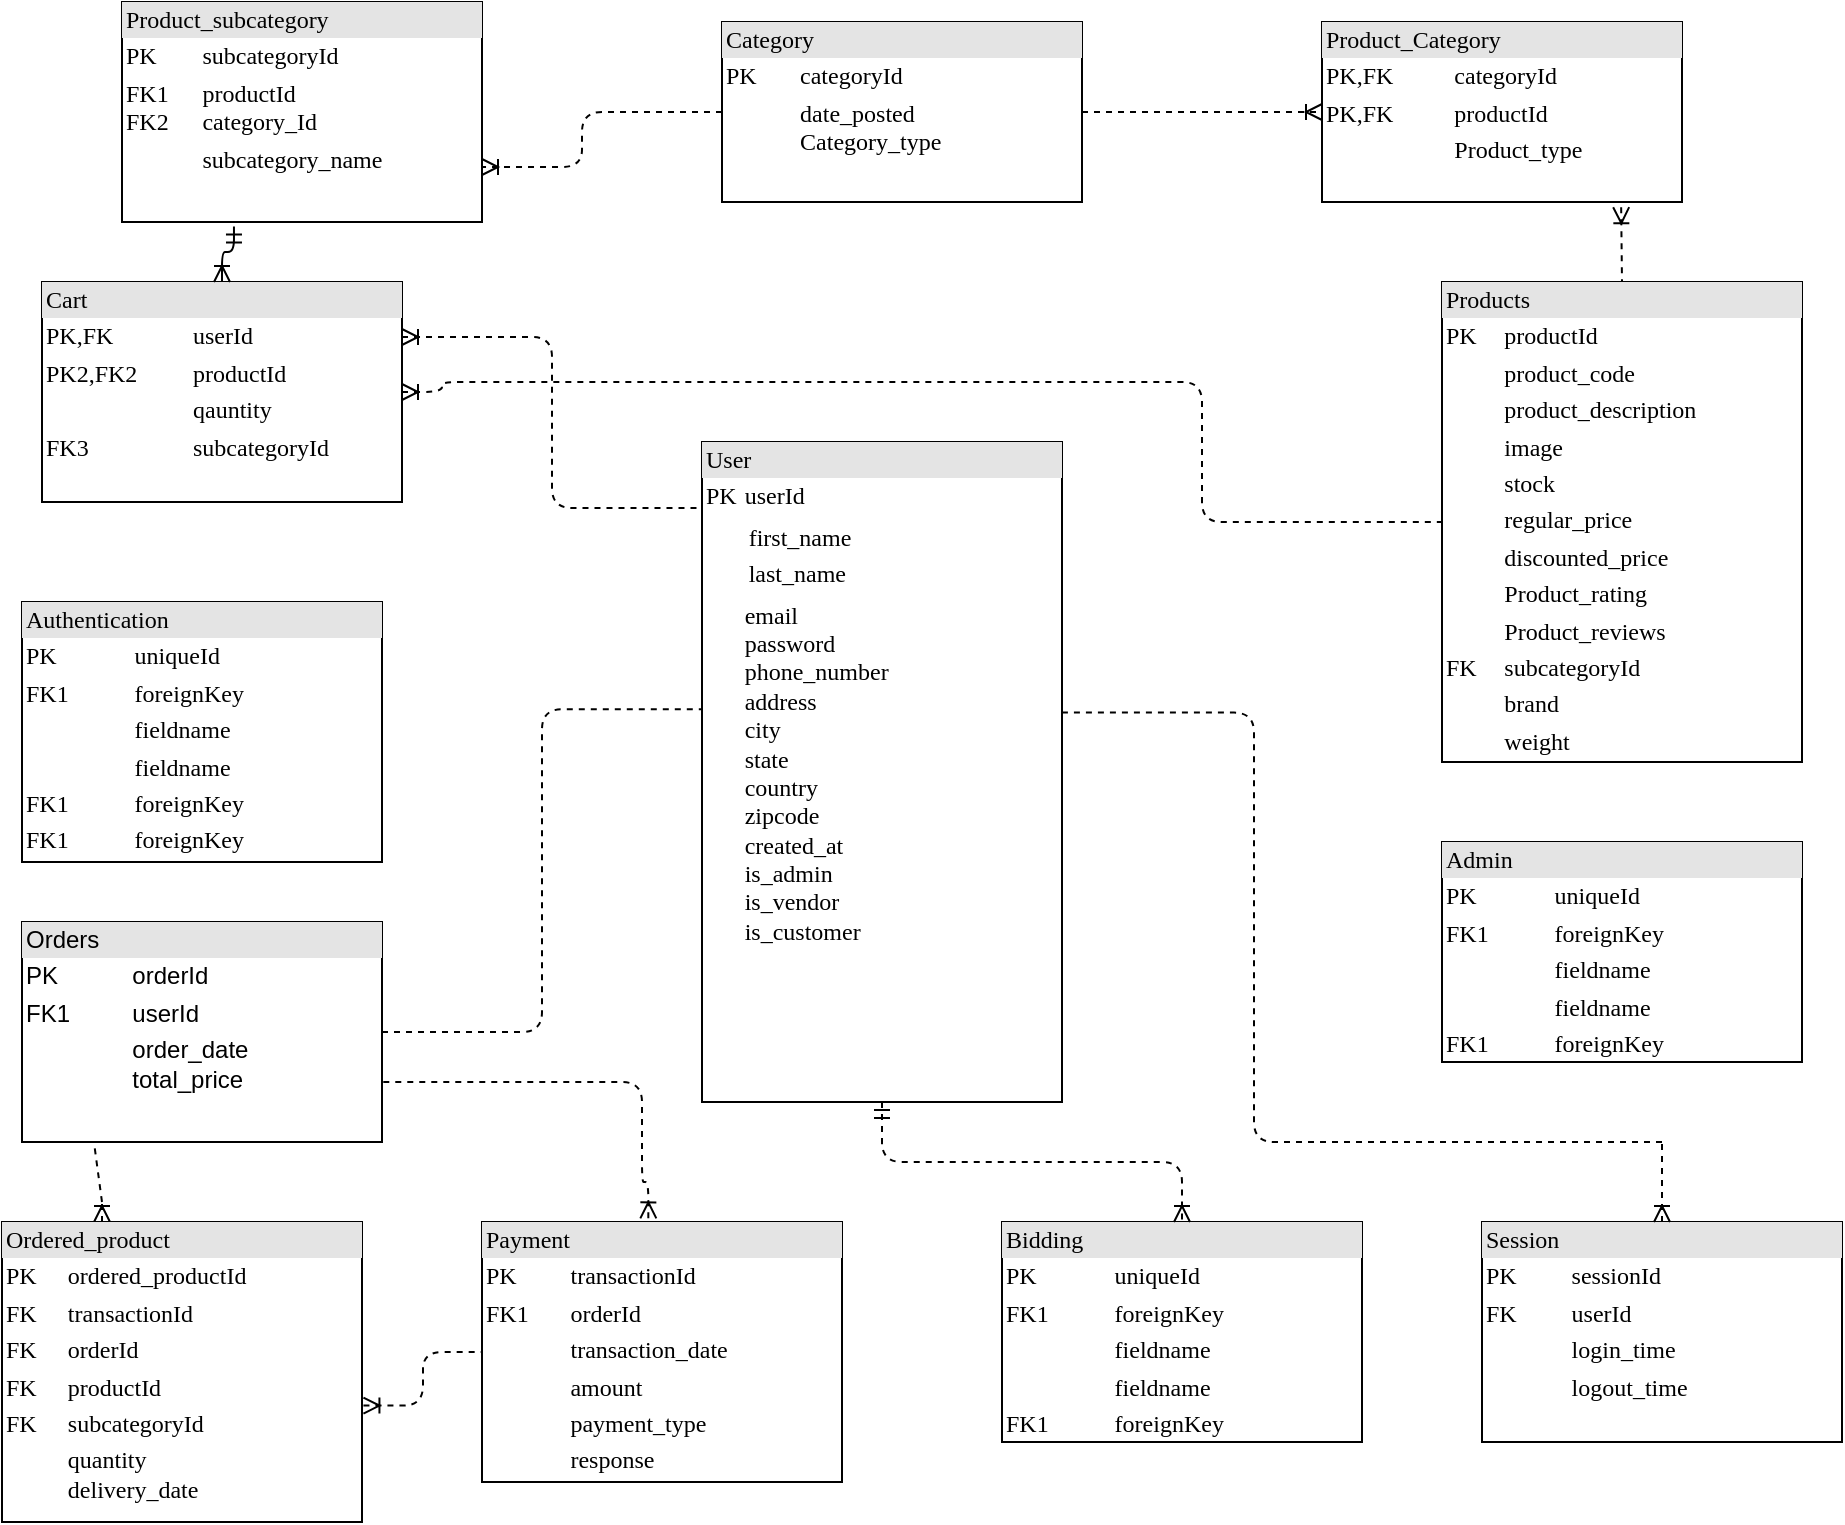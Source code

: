 <mxfile version="20.3.7" type="device"><diagram name="Page-1" id="2ca16b54-16f6-2749-3443-fa8db7711227"><mxGraphModel dx="1038" dy="571" grid="1" gridSize="10" guides="1" tooltips="1" connect="1" arrows="1" fold="1" page="1" pageScale="1" pageWidth="1100" pageHeight="850" background="none" math="0" shadow="0"><root><mxCell id="0"/><mxCell id="1" parent="0"/><mxCell id="2ed32ef02a7f4228-1" value="&lt;div style=&quot;box-sizing:border-box;width:100%;background:#e4e4e4;padding:2px;&quot;&gt;Product_subcategory&lt;/div&gt;&lt;table style=&quot;width:100%;font-size:1em;&quot; cellpadding=&quot;2&quot; cellspacing=&quot;0&quot;&gt;&lt;tbody&gt;&lt;tr&gt;&lt;td&gt;PK&lt;/td&gt;&lt;td&gt;subcategoryId&lt;/td&gt;&lt;/tr&gt;&lt;tr&gt;&lt;td&gt;FK1&lt;br&gt;FK2&lt;/td&gt;&lt;td&gt;productId&lt;br&gt;category_Id&lt;/td&gt;&lt;/tr&gt;&lt;tr&gt;&lt;td&gt;&lt;/td&gt;&lt;td&gt;subcategory_name&lt;br&gt;&lt;br&gt;&lt;br&gt;&lt;/td&gt;&lt;/tr&gt;&lt;/tbody&gt;&lt;/table&gt;" style="verticalAlign=top;align=left;overflow=fill;html=1;rounded=0;shadow=0;comic=0;labelBackgroundColor=none;strokeWidth=1;fontFamily=Verdana;fontSize=12" parent="1" vertex="1"><mxGeometry x="170" y="70" width="180" height="110" as="geometry"/></mxCell><mxCell id="2ed32ef02a7f4228-19" style="edgeStyle=orthogonalEdgeStyle;html=1;dashed=1;labelBackgroundColor=none;startArrow=ERoneToMany;endArrow=none;fontFamily=Verdana;fontSize=12;align=left;entryX=0;entryY=0.5;exitX=1;exitY=0.5;exitDx=0;exitDy=0;startFill=0;endFill=0;" parent="1" source="2ed32ef02a7f4228-4" target="2ed32ef02a7f4228-10" edge="1"><mxGeometry relative="1" as="geometry"><Array as="points"><mxPoint x="330" y="265"/><mxPoint x="330" y="260"/><mxPoint x="710" y="260"/><mxPoint x="710" y="330"/></Array><mxPoint x="690" y="280" as="sourcePoint"/></mxGeometry></mxCell><mxCell id="2ed32ef02a7f4228-2" value="&lt;div style=&quot;box-sizing: border-box ; width: 100% ; background: #e4e4e4 ; padding: 2px&quot;&gt;Authentication&lt;/div&gt;&lt;table style=&quot;width: 100% ; font-size: 1em&quot; cellpadding=&quot;2&quot; cellspacing=&quot;0&quot;&gt;&lt;tbody&gt;&lt;tr&gt;&lt;td&gt;PK&lt;/td&gt;&lt;td&gt;uniqueId&lt;/td&gt;&lt;/tr&gt;&lt;tr&gt;&lt;td&gt;FK1&lt;/td&gt;&lt;td&gt;foreignKey&lt;/td&gt;&lt;/tr&gt;&lt;tr&gt;&lt;td&gt;&lt;/td&gt;&lt;td&gt;fieldname&lt;/td&gt;&lt;/tr&gt;&lt;tr&gt;&lt;td&gt;&lt;br&gt;&lt;/td&gt;&lt;td&gt;fieldname&lt;br&gt;&lt;/td&gt;&lt;/tr&gt;&lt;tr&gt;&lt;td&gt;FK1&lt;br&gt;&lt;/td&gt;&lt;td&gt;foreignKey&lt;br&gt;&lt;/td&gt;&lt;/tr&gt;&lt;tr&gt;&lt;td&gt;FK1&lt;br&gt;&lt;/td&gt;&lt;td&gt;foreignKey&lt;br&gt;&lt;/td&gt;&lt;/tr&gt;&lt;/tbody&gt;&lt;/table&gt;" style="verticalAlign=top;align=left;overflow=fill;html=1;rounded=0;shadow=0;comic=0;labelBackgroundColor=none;strokeWidth=1;fontFamily=Verdana;fontSize=12" parent="1" vertex="1"><mxGeometry x="120" y="370" width="180" height="130" as="geometry"/></mxCell><mxCell id="rG3btilEOrzF3VJ_TLuU-17" style="edgeStyle=elbowEdgeStyle;rounded=1;orthogonalLoop=1;jettySize=auto;html=1;dashed=1;startArrow=ERoneToMany;startFill=0;endArrow=none;endFill=0;" edge="1" parent="1" source="2ed32ef02a7f4228-3"><mxGeometry relative="1" as="geometry"><mxPoint x="160" y="670" as="targetPoint"/></mxGeometry></mxCell><mxCell id="2ed32ef02a7f4228-3" value="&lt;div style=&quot;box-sizing: border-box ; width: 100% ; background: #e4e4e4 ; padding: 2px&quot;&gt;Ordered_product&lt;/div&gt;&lt;table style=&quot;width: 100% ; font-size: 1em&quot; cellpadding=&quot;2&quot; cellspacing=&quot;0&quot;&gt;&lt;tbody&gt;&lt;tr&gt;&lt;td&gt;PK&lt;/td&gt;&lt;td&gt;ordered_productId&lt;/td&gt;&lt;/tr&gt;&lt;tr&gt;&lt;td&gt;FK&lt;/td&gt;&lt;td&gt;transactionId&lt;/td&gt;&lt;/tr&gt;&lt;tr&gt;&lt;td&gt;FK&lt;/td&gt;&lt;td&gt;orderId&lt;/td&gt;&lt;/tr&gt;&lt;tr&gt;&lt;td&gt;FK&lt;/td&gt;&lt;td&gt;productId&lt;/td&gt;&lt;/tr&gt;&lt;tr&gt;&lt;td&gt;FK&lt;/td&gt;&lt;td&gt;subcategoryId&lt;br&gt;&lt;/td&gt;&lt;/tr&gt;&lt;tr&gt;&lt;td&gt;&lt;br&gt;&lt;br&gt;&lt;/td&gt;&lt;td&gt;quantity&lt;br&gt;delivery_date&lt;/td&gt;&lt;/tr&gt;&lt;/tbody&gt;&lt;/table&gt;" style="verticalAlign=top;align=left;overflow=fill;html=1;rounded=0;shadow=0;comic=0;labelBackgroundColor=none;strokeWidth=1;fontFamily=Verdana;fontSize=12" parent="1" vertex="1"><mxGeometry x="110" y="680" width="180" height="150" as="geometry"/></mxCell><mxCell id="2ed32ef02a7f4228-4" value="&lt;div style=&quot;box-sizing: border-box ; width: 100% ; background: #e4e4e4 ; padding: 2px&quot;&gt;Cart&lt;/div&gt;&lt;table style=&quot;width: 100% ; font-size: 1em&quot; cellpadding=&quot;2&quot; cellspacing=&quot;0&quot;&gt;&lt;tbody&gt;&lt;tr&gt;&lt;td&gt;PK,FK&lt;/td&gt;&lt;td&gt;userId&lt;/td&gt;&lt;/tr&gt;&lt;tr&gt;&lt;td&gt;PK2,FK2&lt;/td&gt;&lt;td&gt;productId&lt;/td&gt;&lt;/tr&gt;&lt;tr&gt;&lt;td&gt;&lt;/td&gt;&lt;td&gt;qauntity&lt;/td&gt;&lt;/tr&gt;&lt;tr&gt;&lt;td&gt;FK3&lt;/td&gt;&lt;td&gt;subcategoryId&lt;/td&gt;&lt;/tr&gt;&lt;/tbody&gt;&lt;/table&gt;" style="verticalAlign=top;align=left;overflow=fill;html=1;rounded=0;shadow=0;comic=0;labelBackgroundColor=none;strokeWidth=1;fontFamily=Verdana;fontSize=12" parent="1" vertex="1"><mxGeometry x="130" y="210" width="180" height="110" as="geometry"/></mxCell><mxCell id="2ed32ef02a7f4228-15" style="edgeStyle=orthogonalEdgeStyle;html=1;entryX=0.5;entryY=0;labelBackgroundColor=none;startArrow=ERmandOne;endArrow=ERoneToMany;fontFamily=Verdana;fontSize=12;align=left;exitX=0.311;exitY=1.02;exitDx=0;exitDy=0;exitPerimeter=0;" parent="1" source="2ed32ef02a7f4228-1" target="2ed32ef02a7f4228-4" edge="1"><mxGeometry relative="1" as="geometry"><mxPoint x="200" y="370" as="sourcePoint"/></mxGeometry></mxCell><mxCell id="2ed32ef02a7f4228-5" value="&lt;div style=&quot;box-sizing:border-box;width:100%;background:#e4e4e4;padding:2px;&quot;&gt;Product_Category&lt;/div&gt;&lt;table style=&quot;width:100%;font-size:1em;&quot; cellpadding=&quot;2&quot; cellspacing=&quot;0&quot;&gt;&lt;tbody&gt;&lt;tr&gt;&lt;td&gt;PK,FK&lt;/td&gt;&lt;td&gt;categoryId&lt;/td&gt;&lt;/tr&gt;&lt;tr&gt;&lt;td&gt;PK,FK&lt;/td&gt;&lt;td&gt;productId&lt;/td&gt;&lt;/tr&gt;&lt;tr&gt;&lt;td&gt;&lt;/td&gt;&lt;td&gt;Product_type&lt;/td&gt;&lt;/tr&gt;&lt;/tbody&gt;&lt;/table&gt;" style="verticalAlign=top;align=left;overflow=fill;html=1;rounded=0;shadow=0;comic=0;labelBackgroundColor=none;strokeWidth=1;fontFamily=Verdana;fontSize=12" parent="1" vertex="1"><mxGeometry x="770" y="80" width="180" height="90" as="geometry"/></mxCell><mxCell id="2ed32ef02a7f4228-6" value="&lt;div style=&quot;box-sizing: border-box ; width: 100% ; background: #e4e4e4 ; padding: 2px&quot;&gt;Session&lt;/div&gt;&lt;table style=&quot;width: 100% ; font-size: 1em&quot; cellpadding=&quot;2&quot; cellspacing=&quot;0&quot;&gt;&lt;tbody&gt;&lt;tr&gt;&lt;td&gt;PK&lt;/td&gt;&lt;td&gt;sessionId&lt;/td&gt;&lt;/tr&gt;&lt;tr&gt;&lt;td&gt;FK&lt;/td&gt;&lt;td&gt;userId&lt;/td&gt;&lt;/tr&gt;&lt;tr&gt;&lt;td&gt;&lt;/td&gt;&lt;td&gt;login_time&amp;nbsp;&lt;br&gt;&lt;/td&gt;&lt;/tr&gt;&lt;tr&gt;&lt;td&gt;&lt;br&gt;&lt;/td&gt;&lt;td&gt;logout_time&lt;/td&gt;&lt;/tr&gt;&lt;tr&gt;&lt;td&gt;&lt;/td&gt;&lt;td&gt;&lt;br&gt;&lt;/td&gt;&lt;/tr&gt;&lt;/tbody&gt;&lt;/table&gt;" style="verticalAlign=top;align=left;overflow=fill;html=1;rounded=0;shadow=0;comic=0;labelBackgroundColor=none;strokeWidth=1;fontFamily=Verdana;fontSize=12" parent="1" vertex="1"><mxGeometry x="850" y="680" width="180" height="110" as="geometry"/></mxCell><mxCell id="2ed32ef02a7f4228-7" value="&lt;div style=&quot;box-sizing: border-box ; width: 100% ; background: #e4e4e4 ; padding: 2px&quot;&gt;Bidding&lt;/div&gt;&lt;table style=&quot;width: 100% ; font-size: 1em&quot; cellpadding=&quot;2&quot; cellspacing=&quot;0&quot;&gt;&lt;tbody&gt;&lt;tr&gt;&lt;td&gt;PK&lt;/td&gt;&lt;td&gt;uniqueId&lt;/td&gt;&lt;/tr&gt;&lt;tr&gt;&lt;td&gt;FK1&lt;/td&gt;&lt;td&gt;foreignKey&lt;/td&gt;&lt;/tr&gt;&lt;tr&gt;&lt;td&gt;&lt;/td&gt;&lt;td&gt;fieldname&lt;/td&gt;&lt;/tr&gt;&lt;tr&gt;&lt;td&gt;&lt;br&gt;&lt;/td&gt;&lt;td&gt;fieldname&lt;br&gt;&lt;/td&gt;&lt;/tr&gt;&lt;tr&gt;&lt;td&gt;FK1&lt;br&gt;&lt;/td&gt;&lt;td&gt;foreignKey&lt;br&gt;&lt;/td&gt;&lt;/tr&gt;&lt;/tbody&gt;&lt;/table&gt;" style="verticalAlign=top;align=left;overflow=fill;html=1;rounded=0;shadow=0;comic=0;labelBackgroundColor=none;strokeWidth=1;fontFamily=Verdana;fontSize=12" parent="1" vertex="1"><mxGeometry x="610" y="680" width="180" height="110" as="geometry"/></mxCell><mxCell id="2ed32ef02a7f4228-17" style="edgeStyle=orthogonalEdgeStyle;html=1;entryX=0.5;entryY=0;labelBackgroundColor=none;startArrow=ERmandOne;endArrow=ERoneToMany;fontFamily=Verdana;fontSize=12;align=left;dashed=1;" parent="1" source="2ed32ef02a7f4228-8" target="2ed32ef02a7f4228-7" edge="1"><mxGeometry relative="1" as="geometry"/></mxCell><mxCell id="2ed32ef02a7f4228-8" value="&lt;div style=&quot;box-sizing: border-box ; width: 100% ; background: #e4e4e4 ; padding: 2px&quot;&gt;User&lt;/div&gt;&lt;table style=&quot;width: 100% ; font-size: 1em&quot; cellpadding=&quot;2&quot; cellspacing=&quot;0&quot;&gt;&lt;tbody&gt;&lt;tr&gt;&lt;td&gt;PK&lt;/td&gt;&lt;td&gt;userId&lt;/td&gt;&lt;/tr&gt;&lt;tr&gt;&lt;td&gt;&lt;br&gt;&lt;/td&gt;&lt;td&gt;&lt;table style=&quot;font-size: 1em; width: 180px;&quot; cellpadding=&quot;2&quot; cellspacing=&quot;0&quot;&gt;&lt;tbody&gt;&lt;tr&gt;&lt;td&gt;first_name&lt;/td&gt;&lt;/tr&gt;&lt;tr&gt;&lt;td&gt;last_name&lt;/td&gt;&lt;td&gt;&lt;br&gt;&lt;/td&gt;&lt;/tr&gt;&lt;/tbody&gt;&lt;/table&gt;&lt;/td&gt;&lt;/tr&gt;&lt;tr&gt;&lt;td&gt;&lt;/td&gt;&lt;td&gt;email&lt;br&gt;password&lt;br&gt;phone_number&lt;br&gt;address&lt;br&gt;city&lt;br&gt;state&lt;br&gt;country&lt;br&gt;zipcode&lt;br&gt;created_at&lt;br&gt;is_admin&lt;br&gt;is_vendor&lt;br&gt;is_customer&lt;/td&gt;&lt;/tr&gt;&lt;tr&gt;&lt;td&gt;&lt;br&gt;&lt;/td&gt;&lt;td&gt;&lt;/td&gt;&lt;/tr&gt;&lt;/tbody&gt;&lt;/table&gt;" style="verticalAlign=top;align=left;overflow=fill;html=1;rounded=0;shadow=0;comic=0;labelBackgroundColor=none;strokeWidth=1;fontFamily=Verdana;fontSize=12" parent="1" vertex="1"><mxGeometry x="460" y="290" width="180" height="330" as="geometry"/></mxCell><mxCell id="2ed32ef02a7f4228-10" value="&lt;div style=&quot;box-sizing: border-box ; width: 100% ; background: #e4e4e4 ; padding: 2px&quot;&gt;Products&lt;br&gt;&lt;/div&gt;&lt;table style=&quot;width: 100% ; font-size: 1em&quot; cellpadding=&quot;2&quot; cellspacing=&quot;0&quot;&gt;&lt;tbody&gt;&lt;tr&gt;&lt;td&gt;PK&lt;/td&gt;&lt;td&gt;productId&lt;/td&gt;&lt;/tr&gt;&lt;tr&gt;&lt;td&gt;&lt;br&gt;&lt;/td&gt;&lt;td&gt;product_code&lt;/td&gt;&lt;/tr&gt;&lt;tr&gt;&lt;td&gt;&lt;/td&gt;&lt;td&gt;product_description&lt;/td&gt;&lt;/tr&gt;&lt;tr&gt;&lt;td&gt;&lt;br&gt;&lt;/td&gt;&lt;td&gt;image&lt;/td&gt;&lt;/tr&gt;&lt;tr&gt;&lt;td&gt;&lt;br&gt;&lt;/td&gt;&lt;td&gt;stock&lt;/td&gt;&lt;/tr&gt;&lt;tr&gt;&lt;td&gt;&lt;br&gt;&lt;/td&gt;&lt;td&gt;regular_price&lt;/td&gt;&lt;/tr&gt;&lt;tr&gt;&lt;td&gt;&lt;br&gt;&lt;/td&gt;&lt;td&gt;discounted_price&lt;/td&gt;&lt;/tr&gt;&lt;tr&gt;&lt;td&gt;&lt;br&gt;&lt;/td&gt;&lt;td&gt;Product_rating&lt;/td&gt;&lt;/tr&gt;&lt;tr&gt;&lt;td&gt;&lt;br&gt;&lt;/td&gt;&lt;td&gt;Product_reviews&lt;br&gt;&lt;/td&gt;&lt;/tr&gt;&lt;tr&gt;&lt;td&gt;FK&lt;/td&gt;&lt;td&gt;subcategoryId&lt;/td&gt;&lt;/tr&gt;&lt;tr&gt;&lt;td&gt;&lt;br&gt;&lt;/td&gt;&lt;td&gt;brand&lt;/td&gt;&lt;/tr&gt;&lt;tr&gt;&lt;td&gt;&lt;br&gt;&lt;/td&gt;&lt;td&gt;weight&lt;/td&gt;&lt;/tr&gt;&lt;/tbody&gt;&lt;/table&gt;" style="verticalAlign=top;align=left;overflow=fill;html=1;rounded=0;shadow=0;comic=0;labelBackgroundColor=none;strokeWidth=1;fontFamily=Verdana;fontSize=12" parent="1" vertex="1"><mxGeometry x="830" y="210" width="180" height="240" as="geometry"/></mxCell><mxCell id="rG3btilEOrzF3VJ_TLuU-8" style="edgeStyle=elbowEdgeStyle;rounded=1;orthogonalLoop=1;jettySize=auto;html=1;dashed=1;endArrow=ERoneToMany;endFill=0;entryX=1;entryY=0.75;entryDx=0;entryDy=0;exitX=0;exitY=0.5;exitDx=0;exitDy=0;" edge="1" parent="1" source="2ed32ef02a7f4228-11" target="2ed32ef02a7f4228-1"><mxGeometry relative="1" as="geometry"><mxPoint x="680" y="140" as="targetPoint"/><mxPoint x="480" y="160" as="sourcePoint"/><Array as="points"><mxPoint x="400" y="120"/></Array></mxGeometry></mxCell><mxCell id="2ed32ef02a7f4228-11" value="&lt;div style=&quot;box-sizing:border-box;width:100%;background:#e4e4e4;padding:2px;&quot;&gt;Category&lt;br&gt;&lt;/div&gt;&lt;table style=&quot;width:100%;font-size:1em;&quot; cellpadding=&quot;2&quot; cellspacing=&quot;0&quot;&gt;&lt;tbody&gt;&lt;tr&gt;&lt;td&gt;PK&lt;/td&gt;&lt;td&gt;categoryId&lt;br&gt;&lt;/td&gt;&lt;/tr&gt;&lt;tr&gt;&lt;td&gt;&lt;br&gt;&lt;/td&gt;&lt;td&gt;date_posted&lt;br&gt;Category_type&lt;br&gt;&lt;br&gt;&lt;br&gt;&lt;/td&gt;&lt;/tr&gt;&lt;tr&gt;&lt;td&gt;&lt;/td&gt;&lt;td&gt;fieldname&lt;/td&gt;&lt;/tr&gt;&lt;/tbody&gt;&lt;/table&gt;" style="verticalAlign=top;align=left;overflow=fill;html=1;rounded=0;shadow=0;comic=0;labelBackgroundColor=none;strokeWidth=1;fontFamily=Verdana;fontSize=12" parent="1" vertex="1"><mxGeometry x="470" y="80" width="180" height="90" as="geometry"/></mxCell><mxCell id="2ed32ef02a7f4228-12" value="&lt;div style=&quot;box-sizing: border-box ; width: 100% ; background: #e4e4e4 ; padding: 2px&quot;&gt;Payment&lt;/div&gt;&lt;table style=&quot;width: 100% ; font-size: 1em&quot; cellpadding=&quot;2&quot; cellspacing=&quot;0&quot;&gt;&lt;tbody&gt;&lt;tr&gt;&lt;td&gt;PK&lt;/td&gt;&lt;td&gt;transactionId&lt;/td&gt;&lt;/tr&gt;&lt;tr&gt;&lt;td&gt;FK1&lt;/td&gt;&lt;td&gt;orderId&lt;/td&gt;&lt;/tr&gt;&lt;tr&gt;&lt;td&gt;&lt;/td&gt;&lt;td&gt;transaction_date&lt;/td&gt;&lt;/tr&gt;&lt;tr&gt;&lt;td&gt;&lt;br&gt;&lt;/td&gt;&lt;td&gt;amount&lt;/td&gt;&lt;/tr&gt;&lt;tr&gt;&lt;td&gt;&lt;br&gt;&lt;/td&gt;&lt;td&gt;payment_type&lt;/td&gt;&lt;/tr&gt;&lt;tr&gt;&lt;td&gt;&lt;br&gt;&lt;/td&gt;&lt;td&gt;response&lt;/td&gt;&lt;/tr&gt;&lt;tr&gt;&lt;td&gt;&lt;br&gt;&lt;/td&gt;&lt;td&gt;&lt;br&gt;&lt;/td&gt;&lt;/tr&gt;&lt;/tbody&gt;&lt;/table&gt;" style="verticalAlign=top;align=left;overflow=fill;html=1;rounded=0;shadow=0;comic=0;labelBackgroundColor=none;strokeWidth=1;fontFamily=Verdana;fontSize=12" parent="1" vertex="1"><mxGeometry x="350" y="680" width="180" height="130" as="geometry"/></mxCell><mxCell id="rG3btilEOrzF3VJ_TLuU-1" value="&lt;div style=&quot;box-sizing:border-box;width:100%;background:#e4e4e4;padding:2px;&quot;&gt;Orders&lt;/div&gt;&lt;table style=&quot;width:100%;font-size:1em;&quot; cellpadding=&quot;2&quot; cellspacing=&quot;0&quot;&gt;&lt;tbody&gt;&lt;tr&gt;&lt;td&gt;PK&lt;/td&gt;&lt;td&gt;orderId&lt;/td&gt;&lt;/tr&gt;&lt;tr&gt;&lt;td&gt;FK1&lt;/td&gt;&lt;td&gt;userId&lt;/td&gt;&lt;/tr&gt;&lt;tr&gt;&lt;td&gt;&lt;/td&gt;&lt;td&gt;order_date&lt;br&gt;total_price&lt;br&gt;&lt;br&gt;&lt;/td&gt;&lt;/tr&gt;&lt;/tbody&gt;&lt;/table&gt;" style="verticalAlign=top;align=left;overflow=fill;html=1;" vertex="1" parent="1"><mxGeometry x="120" y="530" width="180" height="110" as="geometry"/></mxCell><mxCell id="rG3btilEOrzF3VJ_TLuU-4" style="edgeStyle=elbowEdgeStyle;rounded=0;orthogonalLoop=1;jettySize=auto;html=1;exitX=0.75;exitY=0;exitDx=0;exitDy=0;" edge="1" parent="1" source="2ed32ef02a7f4228-4" target="2ed32ef02a7f4228-4"><mxGeometry relative="1" as="geometry"/></mxCell><mxCell id="rG3btilEOrzF3VJ_TLuU-5" value="" style="endArrow=none;html=1;rounded=1;edgeStyle=elbowEdgeStyle;exitX=1;exitY=0.25;exitDx=0;exitDy=0;entryX=0.002;entryY=0.1;entryDx=0;entryDy=0;entryPerimeter=0;dashed=1;startArrow=ERoneToMany;startFill=0;" edge="1" parent="1" source="2ed32ef02a7f4228-4" target="2ed32ef02a7f4228-8"><mxGeometry width="50" height="50" relative="1" as="geometry"><mxPoint x="385" y="350" as="sourcePoint"/><mxPoint x="450" y="320" as="targetPoint"/></mxGeometry></mxCell><mxCell id="rG3btilEOrzF3VJ_TLuU-6" value="" style="endArrow=none;dashed=1;html=1;rounded=1;entryX=0.002;entryY=0.405;entryDx=0;entryDy=0;entryPerimeter=0;edgeStyle=elbowEdgeStyle;exitX=1;exitY=0.5;exitDx=0;exitDy=0;" edge="1" parent="1" source="rG3btilEOrzF3VJ_TLuU-1" target="2ed32ef02a7f4228-8"><mxGeometry width="50" height="50" relative="1" as="geometry"><mxPoint x="510" y="420" as="sourcePoint"/><mxPoint x="560" y="370" as="targetPoint"/></mxGeometry></mxCell><mxCell id="rG3btilEOrzF3VJ_TLuU-10" value="" style="endArrow=ERoneToMany;dashed=1;html=1;rounded=1;entryX=0;entryY=0.5;entryDx=0;entryDy=0;edgeStyle=elbowEdgeStyle;exitX=1;exitY=0.5;exitDx=0;exitDy=0;endFill=0;startArrow=none;startFill=0;" edge="1" parent="1" source="2ed32ef02a7f4228-11" target="2ed32ef02a7f4228-5"><mxGeometry width="50" height="50" relative="1" as="geometry"><mxPoint x="700" y="150" as="sourcePoint"/><mxPoint x="570" y="260" as="targetPoint"/></mxGeometry></mxCell><mxCell id="rG3btilEOrzF3VJ_TLuU-11" value="" style="endArrow=none;dashed=1;html=1;rounded=1;edgeStyle=elbowEdgeStyle;entryX=1.002;entryY=0.41;entryDx=0;entryDy=0;entryPerimeter=0;endFill=0;startArrow=none;startFill=0;" edge="1" parent="1" target="2ed32ef02a7f4228-8"><mxGeometry width="50" height="50" relative="1" as="geometry"><mxPoint x="940" y="640" as="sourcePoint"/><mxPoint x="570" y="560" as="targetPoint"/><Array as="points"><mxPoint x="736" y="530"/></Array></mxGeometry></mxCell><mxCell id="rG3btilEOrzF3VJ_TLuU-12" value="" style="endArrow=none;dashed=1;html=1;rounded=1;edgeStyle=orthogonalEdgeStyle;entryX=1;entryY=0.727;entryDx=0;entryDy=0;entryPerimeter=0;exitX=0.462;exitY=-0.014;exitDx=0;exitDy=0;exitPerimeter=0;endFill=0;startArrow=ERoneToMany;startFill=0;" edge="1" parent="1" source="2ed32ef02a7f4228-12" target="rG3btilEOrzF3VJ_TLuU-1"><mxGeometry width="50" height="50" relative="1" as="geometry"><mxPoint x="430" y="650" as="sourcePoint"/><mxPoint x="310" y="610" as="targetPoint"/><Array as="points"><mxPoint x="433" y="660"/><mxPoint x="430" y="660"/><mxPoint x="430" y="610"/></Array></mxGeometry></mxCell><mxCell id="rG3btilEOrzF3VJ_TLuU-15" value="" style="endArrow=none;dashed=1;html=1;rounded=1;entryX=0;entryY=0.5;entryDx=0;entryDy=0;exitX=1.004;exitY=0.612;exitDx=0;exitDy=0;exitPerimeter=0;edgeStyle=elbowEdgeStyle;endFill=0;startArrow=ERoneToMany;startFill=0;" edge="1" parent="1" source="2ed32ef02a7f4228-3" target="2ed32ef02a7f4228-12"><mxGeometry width="50" height="50" relative="1" as="geometry"><mxPoint x="520" y="810" as="sourcePoint"/><mxPoint x="570" y="760" as="targetPoint"/></mxGeometry></mxCell><mxCell id="rG3btilEOrzF3VJ_TLuU-16" value="" style="endArrow=none;dashed=1;html=1;rounded=1;entryX=0.202;entryY=1.027;entryDx=0;entryDy=0;entryPerimeter=0;" edge="1" parent="1" target="rG3btilEOrzF3VJ_TLuU-1"><mxGeometry width="50" height="50" relative="1" as="geometry"><mxPoint x="160" y="670" as="sourcePoint"/><mxPoint x="570" y="760" as="targetPoint"/></mxGeometry></mxCell><mxCell id="rG3btilEOrzF3VJ_TLuU-18" value="&lt;div style=&quot;box-sizing: border-box ; width: 100% ; background: #e4e4e4 ; padding: 2px&quot;&gt;Admin&lt;/div&gt;&lt;table style=&quot;width: 100% ; font-size: 1em&quot; cellpadding=&quot;2&quot; cellspacing=&quot;0&quot;&gt;&lt;tbody&gt;&lt;tr&gt;&lt;td&gt;PK&lt;/td&gt;&lt;td&gt;uniqueId&lt;/td&gt;&lt;/tr&gt;&lt;tr&gt;&lt;td&gt;FK1&lt;/td&gt;&lt;td&gt;foreignKey&lt;/td&gt;&lt;/tr&gt;&lt;tr&gt;&lt;td&gt;&lt;/td&gt;&lt;td&gt;fieldname&lt;/td&gt;&lt;/tr&gt;&lt;tr&gt;&lt;td&gt;&lt;br&gt;&lt;/td&gt;&lt;td&gt;fieldname&lt;br&gt;&lt;/td&gt;&lt;/tr&gt;&lt;tr&gt;&lt;td&gt;FK1&lt;br&gt;&lt;/td&gt;&lt;td&gt;foreignKey&lt;br&gt;&lt;/td&gt;&lt;/tr&gt;&lt;/tbody&gt;&lt;/table&gt;" style="verticalAlign=top;align=left;overflow=fill;html=1;rounded=0;shadow=0;comic=0;labelBackgroundColor=none;strokeWidth=1;fontFamily=Verdana;fontSize=12" vertex="1" parent="1"><mxGeometry x="830" y="490" width="180" height="110" as="geometry"/></mxCell><mxCell id="rG3btilEOrzF3VJ_TLuU-20" value="" style="endArrow=none;dashed=1;html=1;rounded=1;exitX=0.5;exitY=0;exitDx=0;exitDy=0;endFill=0;startArrow=ERoneToMany;startFill=0;" edge="1" parent="1" source="2ed32ef02a7f4228-6"><mxGeometry width="50" height="50" relative="1" as="geometry"><mxPoint x="520" y="610" as="sourcePoint"/><mxPoint x="940" y="640" as="targetPoint"/></mxGeometry></mxCell><mxCell id="rG3btilEOrzF3VJ_TLuU-21" value="" style="endArrow=none;dashed=1;html=1;rounded=1;exitX=0.831;exitY=1.029;exitDx=0;exitDy=0;edgeStyle=elbowEdgeStyle;entryX=0.5;entryY=0;entryDx=0;entryDy=0;exitPerimeter=0;endFill=0;startArrow=ERoneToMany;startFill=0;" edge="1" parent="1" source="2ed32ef02a7f4228-5" target="2ed32ef02a7f4228-10"><mxGeometry width="50" height="50" relative="1" as="geometry"><mxPoint x="520" y="250" as="sourcePoint"/><mxPoint x="900" y="210" as="targetPoint"/></mxGeometry></mxCell></root></mxGraphModel></diagram></mxfile>
